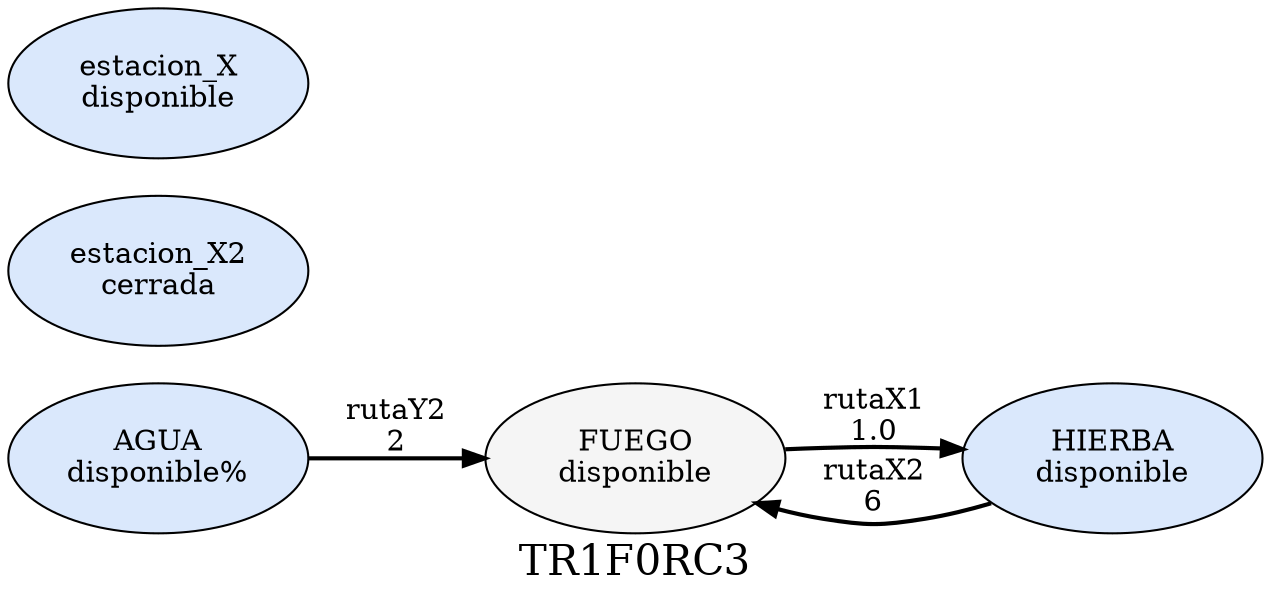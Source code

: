 digraph Ruta {
	node [color=black fillcolor="#f5f5f5" fixedsize=true height=1 shape=oval style=filled width=2]
	fuego [label="FUEGO
disponible"]
	node [color=black fillcolor="#dae8fc" fixedsize=true height=1 shape=oval style=filled width=2]
	agua [label="AGUA
disponible%"]
	node [color=black fillcolor="#dae8fc" fixedsize=true height=1 shape=oval style=filled width=2]
	hierba [label="HIERBA
disponible"]
	node [color=black fillcolor="#dae8fc" fixedsize=true height=1 shape=oval style=filled width=2]
	estacion_x2 [label="estacion_X2
cerrada"]
	node [color=black fillcolor="#dae8fc" fixedsize=true height=1 shape=oval style=filled width=2]
	estacion_x [label="estacion_X
disponible"]
	fuego -> hierba [label="rutaX1
1.0" style=bold]
	hierba -> fuego [label="rutaX2
6" style=bold]
	agua -> fuego [label="rutaY2
2" style=bold]
	overlap=false
	label=TR1F0RC3
	fontsize=20
	rankdir=LR
}
